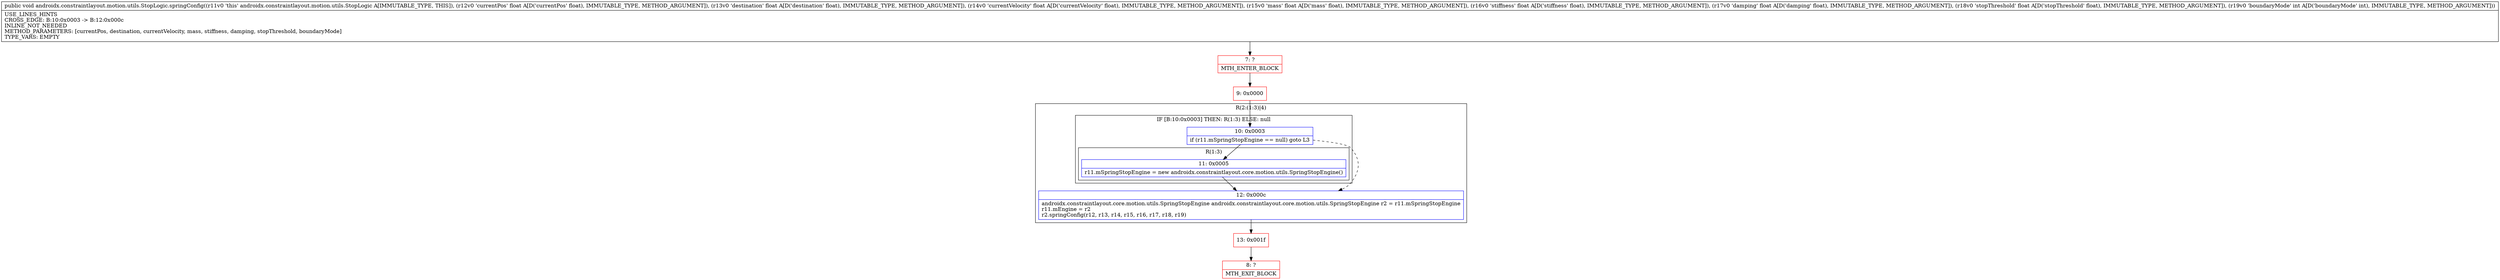 digraph "CFG forandroidx.constraintlayout.motion.utils.StopLogic.springConfig(FFFFFFFI)V" {
subgraph cluster_Region_327359671 {
label = "R(2:(1:3)|4)";
node [shape=record,color=blue];
subgraph cluster_IfRegion_68621550 {
label = "IF [B:10:0x0003] THEN: R(1:3) ELSE: null";
node [shape=record,color=blue];
Node_10 [shape=record,label="{10\:\ 0x0003|if (r11.mSpringStopEngine == null) goto L3\l}"];
subgraph cluster_Region_1919563981 {
label = "R(1:3)";
node [shape=record,color=blue];
Node_11 [shape=record,label="{11\:\ 0x0005|r11.mSpringStopEngine = new androidx.constraintlayout.core.motion.utils.SpringStopEngine()\l}"];
}
}
Node_12 [shape=record,label="{12\:\ 0x000c|androidx.constraintlayout.core.motion.utils.SpringStopEngine androidx.constraintlayout.core.motion.utils.SpringStopEngine r2 = r11.mSpringStopEngine\lr11.mEngine = r2\lr2.springConfig(r12, r13, r14, r15, r16, r17, r18, r19)\l}"];
}
Node_7 [shape=record,color=red,label="{7\:\ ?|MTH_ENTER_BLOCK\l}"];
Node_9 [shape=record,color=red,label="{9\:\ 0x0000}"];
Node_13 [shape=record,color=red,label="{13\:\ 0x001f}"];
Node_8 [shape=record,color=red,label="{8\:\ ?|MTH_EXIT_BLOCK\l}"];
MethodNode[shape=record,label="{public void androidx.constraintlayout.motion.utils.StopLogic.springConfig((r11v0 'this' androidx.constraintlayout.motion.utils.StopLogic A[IMMUTABLE_TYPE, THIS]), (r12v0 'currentPos' float A[D('currentPos' float), IMMUTABLE_TYPE, METHOD_ARGUMENT]), (r13v0 'destination' float A[D('destination' float), IMMUTABLE_TYPE, METHOD_ARGUMENT]), (r14v0 'currentVelocity' float A[D('currentVelocity' float), IMMUTABLE_TYPE, METHOD_ARGUMENT]), (r15v0 'mass' float A[D('mass' float), IMMUTABLE_TYPE, METHOD_ARGUMENT]), (r16v0 'stiffness' float A[D('stiffness' float), IMMUTABLE_TYPE, METHOD_ARGUMENT]), (r17v0 'damping' float A[D('damping' float), IMMUTABLE_TYPE, METHOD_ARGUMENT]), (r18v0 'stopThreshold' float A[D('stopThreshold' float), IMMUTABLE_TYPE, METHOD_ARGUMENT]), (r19v0 'boundaryMode' int A[D('boundaryMode' int), IMMUTABLE_TYPE, METHOD_ARGUMENT]))  | USE_LINES_HINTS\lCROSS_EDGE: B:10:0x0003 \-\> B:12:0x000c\lINLINE_NOT_NEEDED\lMETHOD_PARAMETERS: [currentPos, destination, currentVelocity, mass, stiffness, damping, stopThreshold, boundaryMode]\lTYPE_VARS: EMPTY\l}"];
MethodNode -> Node_7;Node_10 -> Node_11;
Node_10 -> Node_12[style=dashed];
Node_11 -> Node_12;
Node_12 -> Node_13;
Node_7 -> Node_9;
Node_9 -> Node_10;
Node_13 -> Node_8;
}

